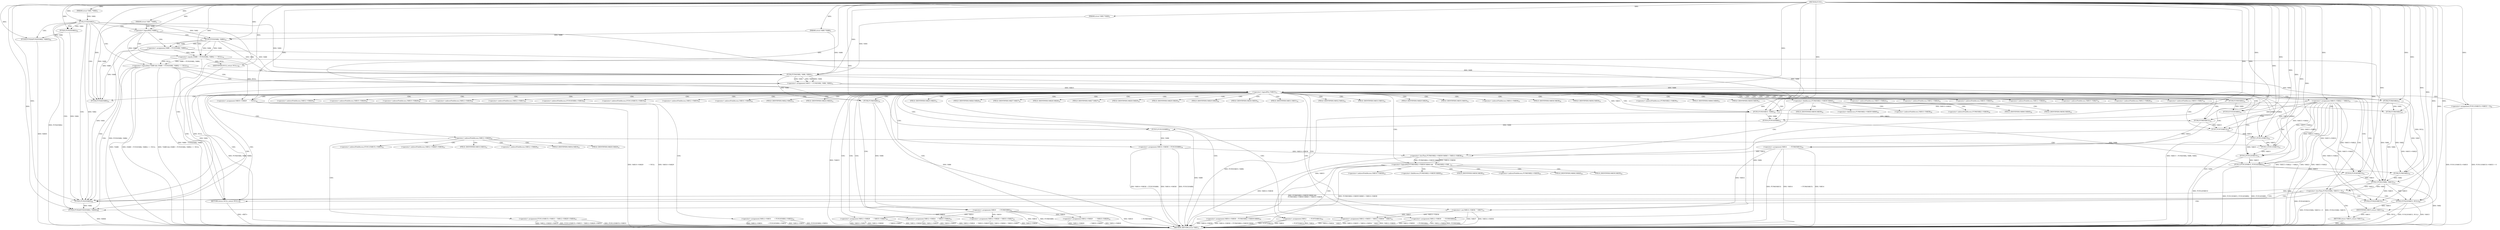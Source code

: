 digraph "FUN1" {  
"8" [label = <(METHOD,FUN1)<SUB>1</SUB>> ]
"217" [label = <(METHOD_RETURN,struct VAR1)<SUB>1</SUB>> ]
"9" [label = <(PARAM,struct VAR1 *VAR2)<SUB>1</SUB>> ]
"10" [label = <(PARAM,struct VAR3 *VAR4)<SUB>1</SUB>> ]
"11" [label = <(PARAM,struct VAR5 *VAR6)<SUB>2</SUB>> ]
"12" [label = <(PARAM,struct VAR7 *VAR8)<SUB>3</SUB>> ]
"36" [label = <(&lt;operator&gt;.assignment,VAR15 = FUN4(VAR2, VAR6, VAR4))<SUB>21</SUB>> ]
"47" [label = <(&lt;operator&gt;.assignment,VAR15-&gt;VAR22 = VAR23)<SUB>25</SUB>> ]
"52" [label = <(FUN5,FUN5(VAR15, VAR8))<SUB>26</SUB>> ]
"55" [label = <(&lt;operator&gt;.assignment,VAR14		      = FUN6(VAR15))<SUB>28</SUB>> ]
"59" [label = <(&lt;operator&gt;.assignment,VAR12		      = FUN7(VAR15))<SUB>29</SUB>> ]
"63" [label = <(&lt;operator&gt;.assignment,VAR10		      = FUN8(VAR6))<SUB>30</SUB>> ]
"67" [label = <(&lt;operator&gt;.assignment,VAR12-&gt;VAR24   = VAR10-&gt;VAR25)<SUB>31</SUB>> ]
"74" [label = <(&lt;operator&gt;.assignment,VAR12-&gt;VAR26 = VAR10-&gt;VAR27)<SUB>32</SUB>> ]
"81" [label = <(&lt;operator&gt;.assignment,VAR12-&gt;VAR28	      = VAR10-&gt;VAR27)<SUB>33</SUB>> ]
"88" [label = <(&lt;operator&gt;.assignment,VAR12-&gt;VAR29	      = VAR10-&gt;VAR29)<SUB>35</SUB>> ]
"95" [label = <(&lt;operator&gt;.assignment,VAR10-&gt;VAR29	      = NULL)<SUB>40</SUB>> ]
"100" [label = <(&lt;operator&gt;.assignment,VAR12-&gt;VAR30     = FUN9(VAR4))<SUB>41</SUB>> ]
"106" [label = <(&lt;operator&gt;.assignment,VAR12-&gt;VAR31	      = FUN10(VAR4)-&gt;VAR32)<SUB>42</SUB>> ]
"114" [label = <(&lt;operator&gt;.assignment,FUN11(VAR15)-&gt;VAR33 = 0)<SUB>43</SUB>> ]
"135" [label = <(&lt;operator&gt;.assignment,VAR12-&gt;VAR35 = VAR14-&gt;VAR36 ^ VAR37)<SUB>52</SUB>> ]
"144" [label = <(FUN12,FUN12(VAR15))<SUB>54</SUB>> ]
"146" [label = <(FUN13,FUN13(VAR15, FUN14(VAR8)))<SUB>55</SUB>> ]
"150" [label = <(&lt;operator&gt;.assignment,VAR14-&gt;VAR38 = FUN15(VAR8))<SUB>56</SUB>> ]
"185" [label = <(FUN16,FUN16(VAR15))<SUB>61</SUB>> ]
"197" [label = <(FUN23,FUN23(VAR15, NULL))<SUB>80</SUB>> ]
"200" [label = <(RETURN,return VAR15;,return VAR15;)<SUB>82</SUB>> ]
"203" [label = <(FUN24,FUN24(FUN25(VAR2), VAR45))<SUB>85</SUB>> ]
"208" [label = <(FUN26,FUN26(VAR8))<SUB>87</SUB>> ]
"211" [label = <(FUN24,FUN24(FUN25(VAR2), VAR46))<SUB>89</SUB>> ]
"215" [label = <(RETURN,return NULL;,return NULL;)<SUB>90</SUB>> ]
"19" [label = <(FUN2,FUN2(VAR2))<SUB>15</SUB>> ]
"24" [label = <(&lt;operator&gt;.logicalAnd,!VAR8 &amp;&amp; (VAR8 = FUN3(VAR2, VAR6)) == NULL)<SUB>18</SUB>> ]
"43" [label = <(&lt;operator&gt;.logicalNot,!VAR15)<SUB>22</SUB>> ]
"157" [label = <(&lt;operator&gt;.logicalAnd,FUN6(VAR2)-&gt;VAR39.VAR40 &amp;&amp;
	    FUN6(VAR2)-&gt;VAR...)<SUB>57</SUB>> ]
"188" [label = <(&lt;operator&gt;.lessThan,FUN21(VAR2, VAR15) &lt; 0)<SUB>76</SUB>> ]
"201" [label = <(IDENTIFIER,VAR15,return VAR15;)<SUB>82</SUB>> ]
"216" [label = <(IDENTIFIER,NULL,return NULL;)<SUB>90</SUB>> ]
"38" [label = <(FUN4,FUN4(VAR2, VAR6, VAR4))<SUB>21</SUB>> ]
"57" [label = <(FUN6,FUN6(VAR15))<SUB>28</SUB>> ]
"61" [label = <(FUN7,FUN7(VAR15))<SUB>29</SUB>> ]
"65" [label = <(FUN8,FUN8(VAR6))<SUB>30</SUB>> ]
"104" [label = <(FUN9,FUN9(VAR4))<SUB>41</SUB>> ]
"125" [label = <(&lt;operator&gt;.assignment,FUN11(VAR15)-&gt;VAR33 = VAR12-&gt;VAR29-&gt;VAR34)<SUB>47</SUB>> ]
"139" [label = <(&lt;operator&gt;.xor,VAR14-&gt;VAR36 ^ VAR37)<SUB>52</SUB>> ]
"148" [label = <(FUN14,FUN14(VAR8))<SUB>55</SUB>> ]
"154" [label = <(FUN15,FUN15(VAR8))<SUB>56</SUB>> ]
"175" [label = <(&lt;operator&gt;.assignment,VAR14-&gt;VAR38 = FUN6(VAR2)-&gt;VAR39.VAR40)<SUB>59</SUB>> ]
"194" [label = <(FUN22,FUN22(VAR15))<SUB>77</SUB>> ]
"204" [label = <(FUN25,FUN25(VAR2))<SUB>85</SUB>> ]
"212" [label = <(FUN25,FUN25(VAR2))<SUB>89</SUB>> ]
"25" [label = <(&lt;operator&gt;.logicalNot,!VAR8)<SUB>18</SUB>> ]
"27" [label = <(&lt;operator&gt;.equals,(VAR8 = FUN3(VAR2, VAR6)) == NULL)<SUB>18</SUB>> ]
"111" [label = <(FUN10,FUN10(VAR4))<SUB>42</SUB>> ]
"116" [label = <(FUN11,FUN11(VAR15))<SUB>43</SUB>> ]
"164" [label = <(&lt;operator&gt;.lessThan,FUN6(VAR2)-&gt;VAR39.VAR40 &lt; VAR14-&gt;VAR38)<SUB>58</SUB>> ]
"189" [label = <(FUN21,FUN21(VAR2, VAR15))<SUB>76</SUB>> ]
"28" [label = <(&lt;operator&gt;.assignment,VAR8 = FUN3(VAR2, VAR6))<SUB>18</SUB>> ]
"30" [label = <(FUN3,FUN3(VAR2, VAR6))<SUB>18</SUB>> ]
"127" [label = <(FUN11,FUN11(VAR15))<SUB>47</SUB>> ]
"160" [label = <(FUN6,FUN6(VAR2))<SUB>57</SUB>> ]
"167" [label = <(FUN6,FUN6(VAR2))<SUB>58</SUB>> ]
"181" [label = <(FUN6,FUN6(VAR2))<SUB>59</SUB>> ]
"48" [label = <(&lt;operator&gt;.indirectFieldAccess,VAR15-&gt;VAR22)<SUB>25</SUB>> ]
"68" [label = <(&lt;operator&gt;.indirectFieldAccess,VAR12-&gt;VAR24)<SUB>31</SUB>> ]
"71" [label = <(&lt;operator&gt;.indirectFieldAccess,VAR10-&gt;VAR25)<SUB>31</SUB>> ]
"75" [label = <(&lt;operator&gt;.indirectFieldAccess,VAR12-&gt;VAR26)<SUB>32</SUB>> ]
"78" [label = <(&lt;operator&gt;.indirectFieldAccess,VAR10-&gt;VAR27)<SUB>32</SUB>> ]
"82" [label = <(&lt;operator&gt;.indirectFieldAccess,VAR12-&gt;VAR28)<SUB>33</SUB>> ]
"85" [label = <(&lt;operator&gt;.indirectFieldAccess,VAR10-&gt;VAR27)<SUB>33</SUB>> ]
"89" [label = <(&lt;operator&gt;.indirectFieldAccess,VAR12-&gt;VAR29)<SUB>35</SUB>> ]
"92" [label = <(&lt;operator&gt;.indirectFieldAccess,VAR10-&gt;VAR29)<SUB>35</SUB>> ]
"96" [label = <(&lt;operator&gt;.indirectFieldAccess,VAR10-&gt;VAR29)<SUB>40</SUB>> ]
"101" [label = <(&lt;operator&gt;.indirectFieldAccess,VAR12-&gt;VAR30)<SUB>41</SUB>> ]
"107" [label = <(&lt;operator&gt;.indirectFieldAccess,VAR12-&gt;VAR31)<SUB>42</SUB>> ]
"110" [label = <(&lt;operator&gt;.indirectFieldAccess,FUN10(VAR4)-&gt;VAR32)<SUB>42</SUB>> ]
"115" [label = <(&lt;operator&gt;.indirectFieldAccess,FUN11(VAR15)-&gt;VAR33)<SUB>43</SUB>> ]
"121" [label = <(&lt;operator&gt;.indirectFieldAccess,VAR12-&gt;VAR29)<SUB>45</SUB>> ]
"136" [label = <(&lt;operator&gt;.indirectFieldAccess,VAR12-&gt;VAR35)<SUB>52</SUB>> ]
"151" [label = <(&lt;operator&gt;.indirectFieldAccess,VAR14-&gt;VAR38)<SUB>56</SUB>> ]
"50" [label = <(FIELD_IDENTIFIER,VAR22,VAR22)<SUB>25</SUB>> ]
"70" [label = <(FIELD_IDENTIFIER,VAR24,VAR24)<SUB>31</SUB>> ]
"73" [label = <(FIELD_IDENTIFIER,VAR25,VAR25)<SUB>31</SUB>> ]
"77" [label = <(FIELD_IDENTIFIER,VAR26,VAR26)<SUB>32</SUB>> ]
"80" [label = <(FIELD_IDENTIFIER,VAR27,VAR27)<SUB>32</SUB>> ]
"84" [label = <(FIELD_IDENTIFIER,VAR28,VAR28)<SUB>33</SUB>> ]
"87" [label = <(FIELD_IDENTIFIER,VAR27,VAR27)<SUB>33</SUB>> ]
"91" [label = <(FIELD_IDENTIFIER,VAR29,VAR29)<SUB>35</SUB>> ]
"94" [label = <(FIELD_IDENTIFIER,VAR29,VAR29)<SUB>35</SUB>> ]
"98" [label = <(FIELD_IDENTIFIER,VAR29,VAR29)<SUB>40</SUB>> ]
"103" [label = <(FIELD_IDENTIFIER,VAR30,VAR30)<SUB>41</SUB>> ]
"109" [label = <(FIELD_IDENTIFIER,VAR31,VAR31)<SUB>42</SUB>> ]
"113" [label = <(FIELD_IDENTIFIER,VAR32,VAR32)<SUB>42</SUB>> ]
"118" [label = <(FIELD_IDENTIFIER,VAR33,VAR33)<SUB>43</SUB>> ]
"123" [label = <(FIELD_IDENTIFIER,VAR29,VAR29)<SUB>45</SUB>> ]
"138" [label = <(FIELD_IDENTIFIER,VAR35,VAR35)<SUB>52</SUB>> ]
"140" [label = <(&lt;operator&gt;.indirectFieldAccess,VAR14-&gt;VAR36)<SUB>52</SUB>> ]
"153" [label = <(FIELD_IDENTIFIER,VAR38,VAR38)<SUB>56</SUB>> ]
"158" [label = <(&lt;operator&gt;.fieldAccess,FUN6(VAR2)-&gt;VAR39.VAR40)<SUB>57</SUB>> ]
"126" [label = <(&lt;operator&gt;.indirectFieldAccess,FUN11(VAR15)-&gt;VAR33)<SUB>47</SUB>> ]
"130" [label = <(&lt;operator&gt;.indirectFieldAccess,VAR12-&gt;VAR29-&gt;VAR34)<SUB>47</SUB>> ]
"142" [label = <(FIELD_IDENTIFIER,VAR36,VAR36)<SUB>52</SUB>> ]
"159" [label = <(&lt;operator&gt;.indirectFieldAccess,FUN6(VAR2)-&gt;VAR39)<SUB>57</SUB>> ]
"163" [label = <(FIELD_IDENTIFIER,VAR40,VAR40)<SUB>57</SUB>> ]
"165" [label = <(&lt;operator&gt;.fieldAccess,FUN6(VAR2)-&gt;VAR39.VAR40)<SUB>58</SUB>> ]
"171" [label = <(&lt;operator&gt;.indirectFieldAccess,VAR14-&gt;VAR38)<SUB>58</SUB>> ]
"176" [label = <(&lt;operator&gt;.indirectFieldAccess,VAR14-&gt;VAR38)<SUB>59</SUB>> ]
"179" [label = <(&lt;operator&gt;.fieldAccess,FUN6(VAR2)-&gt;VAR39.VAR40)<SUB>59</SUB>> ]
"129" [label = <(FIELD_IDENTIFIER,VAR33,VAR33)<SUB>47</SUB>> ]
"131" [label = <(&lt;operator&gt;.indirectFieldAccess,VAR12-&gt;VAR29)<SUB>47</SUB>> ]
"134" [label = <(FIELD_IDENTIFIER,VAR34,VAR34)<SUB>47</SUB>> ]
"162" [label = <(FIELD_IDENTIFIER,VAR39,VAR39)<SUB>57</SUB>> ]
"166" [label = <(&lt;operator&gt;.indirectFieldAccess,FUN6(VAR2)-&gt;VAR39)<SUB>58</SUB>> ]
"170" [label = <(FIELD_IDENTIFIER,VAR40,VAR40)<SUB>58</SUB>> ]
"173" [label = <(FIELD_IDENTIFIER,VAR38,VAR38)<SUB>58</SUB>> ]
"178" [label = <(FIELD_IDENTIFIER,VAR38,VAR38)<SUB>59</SUB>> ]
"180" [label = <(&lt;operator&gt;.indirectFieldAccess,FUN6(VAR2)-&gt;VAR39)<SUB>59</SUB>> ]
"184" [label = <(FIELD_IDENTIFIER,VAR40,VAR40)<SUB>59</SUB>> ]
"133" [label = <(FIELD_IDENTIFIER,VAR29,VAR29)<SUB>47</SUB>> ]
"169" [label = <(FIELD_IDENTIFIER,VAR39,VAR39)<SUB>58</SUB>> ]
"183" [label = <(FIELD_IDENTIFIER,VAR39,VAR39)<SUB>59</SUB>> ]
  "200" -> "217"  [ label = "DDG: &lt;RET&gt;"] 
  "215" -> "217"  [ label = "DDG: &lt;RET&gt;"] 
  "19" -> "217"  [ label = "DDG: FUN2(VAR2)"] 
  "24" -> "217"  [ label = "DDG: !VAR8"] 
  "28" -> "217"  [ label = "DDG: FUN3(VAR2, VAR6)"] 
  "27" -> "217"  [ label = "DDG: VAR8 = FUN3(VAR2, VAR6)"] 
  "24" -> "217"  [ label = "DDG: (VAR8 = FUN3(VAR2, VAR6)) == NULL"] 
  "24" -> "217"  [ label = "DDG: !VAR8 &amp;&amp; (VAR8 = FUN3(VAR2, VAR6)) == NULL"] 
  "36" -> "217"  [ label = "DDG: FUN4(VAR2, VAR6, VAR4)"] 
  "36" -> "217"  [ label = "DDG: VAR15 = FUN4(VAR2, VAR6, VAR4)"] 
  "43" -> "217"  [ label = "DDG: !VAR15"] 
  "47" -> "217"  [ label = "DDG: VAR15-&gt;VAR22"] 
  "47" -> "217"  [ label = "DDG: VAR15-&gt;VAR22 = VAR23"] 
  "52" -> "217"  [ label = "DDG: FUN5(VAR15, VAR8)"] 
  "55" -> "217"  [ label = "DDG: VAR14"] 
  "55" -> "217"  [ label = "DDG: FUN6(VAR15)"] 
  "55" -> "217"  [ label = "DDG: VAR14		      = FUN6(VAR15)"] 
  "59" -> "217"  [ label = "DDG: VAR12"] 
  "59" -> "217"  [ label = "DDG: FUN7(VAR15)"] 
  "59" -> "217"  [ label = "DDG: VAR12		      = FUN7(VAR15)"] 
  "63" -> "217"  [ label = "DDG: VAR10"] 
  "65" -> "217"  [ label = "DDG: VAR6"] 
  "63" -> "217"  [ label = "DDG: FUN8(VAR6)"] 
  "63" -> "217"  [ label = "DDG: VAR10		      = FUN8(VAR6)"] 
  "67" -> "217"  [ label = "DDG: VAR12-&gt;VAR24"] 
  "67" -> "217"  [ label = "DDG: VAR10-&gt;VAR25"] 
  "67" -> "217"  [ label = "DDG: VAR12-&gt;VAR24   = VAR10-&gt;VAR25"] 
  "74" -> "217"  [ label = "DDG: VAR12-&gt;VAR26"] 
  "74" -> "217"  [ label = "DDG: VAR12-&gt;VAR26 = VAR10-&gt;VAR27"] 
  "81" -> "217"  [ label = "DDG: VAR12-&gt;VAR28"] 
  "81" -> "217"  [ label = "DDG: VAR10-&gt;VAR27"] 
  "81" -> "217"  [ label = "DDG: VAR12-&gt;VAR28	      = VAR10-&gt;VAR27"] 
  "88" -> "217"  [ label = "DDG: VAR12-&gt;VAR29"] 
  "88" -> "217"  [ label = "DDG: VAR12-&gt;VAR29	      = VAR10-&gt;VAR29"] 
  "95" -> "217"  [ label = "DDG: VAR10-&gt;VAR29"] 
  "95" -> "217"  [ label = "DDG: VAR10-&gt;VAR29	      = NULL"] 
  "100" -> "217"  [ label = "DDG: VAR12-&gt;VAR30"] 
  "100" -> "217"  [ label = "DDG: FUN9(VAR4)"] 
  "100" -> "217"  [ label = "DDG: VAR12-&gt;VAR30     = FUN9(VAR4)"] 
  "106" -> "217"  [ label = "DDG: VAR12-&gt;VAR31"] 
  "111" -> "217"  [ label = "DDG: VAR4"] 
  "106" -> "217"  [ label = "DDG: FUN10(VAR4)-&gt;VAR32"] 
  "106" -> "217"  [ label = "DDG: VAR12-&gt;VAR31	      = FUN10(VAR4)-&gt;VAR32"] 
  "114" -> "217"  [ label = "DDG: FUN11(VAR15)-&gt;VAR33"] 
  "114" -> "217"  [ label = "DDG: FUN11(VAR15)-&gt;VAR33 = 0"] 
  "125" -> "217"  [ label = "DDG: FUN11(VAR15)-&gt;VAR33"] 
  "125" -> "217"  [ label = "DDG: VAR12-&gt;VAR29-&gt;VAR34"] 
  "125" -> "217"  [ label = "DDG: FUN11(VAR15)-&gt;VAR33 = VAR12-&gt;VAR29-&gt;VAR34"] 
  "135" -> "217"  [ label = "DDG: VAR12-&gt;VAR35"] 
  "139" -> "217"  [ label = "DDG: VAR14-&gt;VAR36"] 
  "135" -> "217"  [ label = "DDG: VAR14-&gt;VAR36 ^ VAR37"] 
  "135" -> "217"  [ label = "DDG: VAR12-&gt;VAR35 = VAR14-&gt;VAR36 ^ VAR37"] 
  "144" -> "217"  [ label = "DDG: FUN12(VAR15)"] 
  "146" -> "217"  [ label = "DDG: FUN14(VAR8)"] 
  "146" -> "217"  [ label = "DDG: FUN13(VAR15, FUN14(VAR8))"] 
  "150" -> "217"  [ label = "DDG: VAR14-&gt;VAR38"] 
  "154" -> "217"  [ label = "DDG: VAR8"] 
  "150" -> "217"  [ label = "DDG: FUN15(VAR8)"] 
  "150" -> "217"  [ label = "DDG: VAR14-&gt;VAR38 = FUN15(VAR8)"] 
  "164" -> "217"  [ label = "DDG: VAR14-&gt;VAR38"] 
  "157" -> "217"  [ label = "DDG: FUN6(VAR2)-&gt;VAR39.VAR40 &lt; VAR14-&gt;VAR38"] 
  "157" -> "217"  [ label = "DDG: FUN6(VAR2)-&gt;VAR39.VAR40 &amp;&amp;
	    FUN6(VAR2)-&gt;VAR39.VAR40 &lt; VAR14-&gt;VAR38"] 
  "175" -> "217"  [ label = "DDG: VAR14-&gt;VAR38"] 
  "175" -> "217"  [ label = "DDG: VAR14-&gt;VAR38 = FUN6(VAR2)-&gt;VAR39.VAR40"] 
  "185" -> "217"  [ label = "DDG: FUN16(VAR15)"] 
  "189" -> "217"  [ label = "DDG: VAR2"] 
  "188" -> "217"  [ label = "DDG: FUN21(VAR2, VAR15)"] 
  "188" -> "217"  [ label = "DDG: FUN21(VAR2, VAR15) &lt; 0"] 
  "197" -> "217"  [ label = "DDG: VAR15"] 
  "197" -> "217"  [ label = "DDG: NULL"] 
  "197" -> "217"  [ label = "DDG: FUN23(VAR15, NULL)"] 
  "211" -> "217"  [ label = "DDG: VAR46"] 
  "47" -> "217"  [ label = "DDG: VAR23"] 
  "203" -> "217"  [ label = "DDG: VAR45"] 
  "139" -> "217"  [ label = "DDG: VAR37"] 
  "8" -> "9"  [ label = "DDG: "] 
  "8" -> "10"  [ label = "DDG: "] 
  "8" -> "11"  [ label = "DDG: "] 
  "8" -> "12"  [ label = "DDG: "] 
  "38" -> "36"  [ label = "DDG: VAR2"] 
  "38" -> "36"  [ label = "DDG: VAR6"] 
  "38" -> "36"  [ label = "DDG: VAR4"] 
  "8" -> "47"  [ label = "DDG: "] 
  "57" -> "55"  [ label = "DDG: VAR15"] 
  "61" -> "59"  [ label = "DDG: VAR15"] 
  "65" -> "63"  [ label = "DDG: VAR6"] 
  "63" -> "67"  [ label = "DDG: VAR10"] 
  "63" -> "74"  [ label = "DDG: VAR10"] 
  "63" -> "81"  [ label = "DDG: VAR10"] 
  "63" -> "88"  [ label = "DDG: VAR10"] 
  "27" -> "95"  [ label = "DDG: NULL"] 
  "8" -> "95"  [ label = "DDG: "] 
  "104" -> "100"  [ label = "DDG: VAR4"] 
  "8" -> "114"  [ label = "DDG: "] 
  "139" -> "135"  [ label = "DDG: VAR14-&gt;VAR36"] 
  "139" -> "135"  [ label = "DDG: VAR37"] 
  "154" -> "150"  [ label = "DDG: VAR8"] 
  "201" -> "200"  [ label = "DDG: VAR15"] 
  "216" -> "215"  [ label = "DDG: NULL"] 
  "43" -> "52"  [ label = "DDG: VAR15"] 
  "47" -> "52"  [ label = "DDG: VAR15-&gt;VAR22"] 
  "8" -> "52"  [ label = "DDG: "] 
  "25" -> "52"  [ label = "DDG: VAR8"] 
  "28" -> "52"  [ label = "DDG: VAR8"] 
  "47" -> "144"  [ label = "DDG: VAR15-&gt;VAR22"] 
  "116" -> "144"  [ label = "DDG: VAR15"] 
  "127" -> "144"  [ label = "DDG: VAR15"] 
  "8" -> "144"  [ label = "DDG: "] 
  "47" -> "146"  [ label = "DDG: VAR15-&gt;VAR22"] 
  "144" -> "146"  [ label = "DDG: VAR15"] 
  "8" -> "146"  [ label = "DDG: "] 
  "148" -> "146"  [ label = "DDG: VAR8"] 
  "47" -> "185"  [ label = "DDG: VAR15-&gt;VAR22"] 
  "146" -> "185"  [ label = "DDG: VAR15"] 
  "8" -> "185"  [ label = "DDG: "] 
  "47" -> "197"  [ label = "DDG: VAR15-&gt;VAR22"] 
  "189" -> "197"  [ label = "DDG: VAR15"] 
  "8" -> "197"  [ label = "DDG: "] 
  "27" -> "197"  [ label = "DDG: NULL"] 
  "47" -> "201"  [ label = "DDG: VAR15-&gt;VAR22"] 
  "197" -> "201"  [ label = "DDG: VAR15"] 
  "8" -> "201"  [ label = "DDG: "] 
  "204" -> "203"  [ label = "DDG: VAR2"] 
  "8" -> "203"  [ label = "DDG: "] 
  "12" -> "208"  [ label = "DDG: VAR8"] 
  "25" -> "208"  [ label = "DDG: VAR8"] 
  "28" -> "208"  [ label = "DDG: VAR8"] 
  "8" -> "208"  [ label = "DDG: "] 
  "212" -> "211"  [ label = "DDG: VAR2"] 
  "8" -> "211"  [ label = "DDG: "] 
  "27" -> "216"  [ label = "DDG: NULL"] 
  "8" -> "216"  [ label = "DDG: "] 
  "9" -> "19"  [ label = "DDG: VAR2"] 
  "8" -> "19"  [ label = "DDG: "] 
  "25" -> "24"  [ label = "DDG: VAR8"] 
  "27" -> "24"  [ label = "DDG: VAR8 = FUN3(VAR2, VAR6)"] 
  "27" -> "24"  [ label = "DDG: NULL"] 
  "19" -> "38"  [ label = "DDG: VAR2"] 
  "30" -> "38"  [ label = "DDG: VAR2"] 
  "8" -> "38"  [ label = "DDG: "] 
  "11" -> "38"  [ label = "DDG: VAR6"] 
  "30" -> "38"  [ label = "DDG: VAR6"] 
  "10" -> "38"  [ label = "DDG: VAR4"] 
  "36" -> "43"  [ label = "DDG: VAR15"] 
  "8" -> "43"  [ label = "DDG: "] 
  "47" -> "57"  [ label = "DDG: VAR15-&gt;VAR22"] 
  "52" -> "57"  [ label = "DDG: VAR15"] 
  "8" -> "57"  [ label = "DDG: "] 
  "47" -> "61"  [ label = "DDG: VAR15-&gt;VAR22"] 
  "57" -> "61"  [ label = "DDG: VAR15"] 
  "8" -> "61"  [ label = "DDG: "] 
  "38" -> "65"  [ label = "DDG: VAR6"] 
  "8" -> "65"  [ label = "DDG: "] 
  "38" -> "104"  [ label = "DDG: VAR4"] 
  "8" -> "104"  [ label = "DDG: "] 
  "55" -> "139"  [ label = "DDG: VAR14"] 
  "8" -> "139"  [ label = "DDG: "] 
  "52" -> "148"  [ label = "DDG: VAR8"] 
  "8" -> "148"  [ label = "DDG: "] 
  "148" -> "154"  [ label = "DDG: VAR8"] 
  "8" -> "154"  [ label = "DDG: "] 
  "164" -> "157"  [ label = "DDG: FUN6(VAR2)-&gt;VAR39.VAR40"] 
  "164" -> "157"  [ label = "DDG: VAR14-&gt;VAR38"] 
  "189" -> "188"  [ label = "DDG: VAR2"] 
  "189" -> "188"  [ label = "DDG: VAR15"] 
  "8" -> "188"  [ label = "DDG: "] 
  "19" -> "204"  [ label = "DDG: VAR2"] 
  "8" -> "204"  [ label = "DDG: "] 
  "19" -> "212"  [ label = "DDG: VAR2"] 
  "30" -> "212"  [ label = "DDG: VAR2"] 
  "38" -> "212"  [ label = "DDG: VAR2"] 
  "189" -> "212"  [ label = "DDG: VAR2"] 
  "204" -> "212"  [ label = "DDG: VAR2"] 
  "8" -> "212"  [ label = "DDG: "] 
  "12" -> "25"  [ label = "DDG: VAR8"] 
  "8" -> "25"  [ label = "DDG: "] 
  "28" -> "27"  [ label = "DDG: VAR8"] 
  "30" -> "27"  [ label = "DDG: VAR2"] 
  "30" -> "27"  [ label = "DDG: VAR6"] 
  "8" -> "27"  [ label = "DDG: "] 
  "104" -> "111"  [ label = "DDG: VAR4"] 
  "8" -> "111"  [ label = "DDG: "] 
  "47" -> "116"  [ label = "DDG: VAR15-&gt;VAR22"] 
  "61" -> "116"  [ label = "DDG: VAR15"] 
  "8" -> "116"  [ label = "DDG: "] 
  "55" -> "164"  [ label = "DDG: VAR14"] 
  "150" -> "164"  [ label = "DDG: VAR14-&gt;VAR38"] 
  "160" -> "189"  [ label = "DDG: VAR2"] 
  "167" -> "189"  [ label = "DDG: VAR2"] 
  "181" -> "189"  [ label = "DDG: VAR2"] 
  "8" -> "189"  [ label = "DDG: "] 
  "47" -> "189"  [ label = "DDG: VAR15-&gt;VAR22"] 
  "185" -> "189"  [ label = "DDG: VAR15"] 
  "47" -> "194"  [ label = "DDG: VAR15-&gt;VAR22"] 
  "189" -> "194"  [ label = "DDG: VAR15"] 
  "8" -> "194"  [ label = "DDG: "] 
  "30" -> "28"  [ label = "DDG: VAR2"] 
  "30" -> "28"  [ label = "DDG: VAR6"] 
  "19" -> "30"  [ label = "DDG: VAR2"] 
  "8" -> "30"  [ label = "DDG: "] 
  "11" -> "30"  [ label = "DDG: VAR6"] 
  "47" -> "127"  [ label = "DDG: VAR15-&gt;VAR22"] 
  "116" -> "127"  [ label = "DDG: VAR15"] 
  "8" -> "127"  [ label = "DDG: "] 
  "38" -> "160"  [ label = "DDG: VAR2"] 
  "8" -> "160"  [ label = "DDG: "] 
  "160" -> "167"  [ label = "DDG: VAR2"] 
  "8" -> "167"  [ label = "DDG: "] 
  "160" -> "181"  [ label = "DDG: VAR2"] 
  "167" -> "181"  [ label = "DDG: VAR2"] 
  "8" -> "181"  [ label = "DDG: "] 
  "19" -> "25"  [ label = "CDG: "] 
  "19" -> "215"  [ label = "CDG: "] 
  "19" -> "204"  [ label = "CDG: "] 
  "19" -> "208"  [ label = "CDG: "] 
  "19" -> "212"  [ label = "CDG: "] 
  "19" -> "24"  [ label = "CDG: "] 
  "19" -> "211"  [ label = "CDG: "] 
  "19" -> "203"  [ label = "CDG: "] 
  "24" -> "38"  [ label = "CDG: "] 
  "24" -> "215"  [ label = "CDG: "] 
  "24" -> "212"  [ label = "CDG: "] 
  "24" -> "43"  [ label = "CDG: "] 
  "24" -> "36"  [ label = "CDG: "] 
  "24" -> "211"  [ label = "CDG: "] 
  "43" -> "107"  [ label = "CDG: "] 
  "43" -> "94"  [ label = "CDG: "] 
  "43" -> "115"  [ label = "CDG: "] 
  "43" -> "68"  [ label = "CDG: "] 
  "43" -> "73"  [ label = "CDG: "] 
  "43" -> "96"  [ label = "CDG: "] 
  "43" -> "77"  [ label = "CDG: "] 
  "43" -> "188"  [ label = "CDG: "] 
  "43" -> "57"  [ label = "CDG: "] 
  "43" -> "98"  [ label = "CDG: "] 
  "43" -> "113"  [ label = "CDG: "] 
  "43" -> "136"  [ label = "CDG: "] 
  "43" -> "75"  [ label = "CDG: "] 
  "43" -> "154"  [ label = "CDG: "] 
  "43" -> "52"  [ label = "CDG: "] 
  "43" -> "146"  [ label = "CDG: "] 
  "43" -> "81"  [ label = "CDG: "] 
  "43" -> "84"  [ label = "CDG: "] 
  "43" -> "163"  [ label = "CDG: "] 
  "43" -> "114"  [ label = "CDG: "] 
  "43" -> "85"  [ label = "CDG: "] 
  "43" -> "215"  [ label = "CDG: "] 
  "43" -> "103"  [ label = "CDG: "] 
  "43" -> "67"  [ label = "CDG: "] 
  "43" -> "150"  [ label = "CDG: "] 
  "43" -> "185"  [ label = "CDG: "] 
  "43" -> "151"  [ label = "CDG: "] 
  "43" -> "104"  [ label = "CDG: "] 
  "43" -> "74"  [ label = "CDG: "] 
  "43" -> "189"  [ label = "CDG: "] 
  "43" -> "121"  [ label = "CDG: "] 
  "43" -> "95"  [ label = "CDG: "] 
  "43" -> "92"  [ label = "CDG: "] 
  "43" -> "162"  [ label = "CDG: "] 
  "43" -> "153"  [ label = "CDG: "] 
  "43" -> "50"  [ label = "CDG: "] 
  "43" -> "59"  [ label = "CDG: "] 
  "43" -> "87"  [ label = "CDG: "] 
  "43" -> "144"  [ label = "CDG: "] 
  "43" -> "91"  [ label = "CDG: "] 
  "43" -> "138"  [ label = "CDG: "] 
  "43" -> "208"  [ label = "CDG: "] 
  "43" -> "101"  [ label = "CDG: "] 
  "43" -> "148"  [ label = "CDG: "] 
  "43" -> "212"  [ label = "CDG: "] 
  "43" -> "80"  [ label = "CDG: "] 
  "43" -> "61"  [ label = "CDG: "] 
  "43" -> "118"  [ label = "CDG: "] 
  "43" -> "100"  [ label = "CDG: "] 
  "43" -> "88"  [ label = "CDG: "] 
  "43" -> "70"  [ label = "CDG: "] 
  "43" -> "139"  [ label = "CDG: "] 
  "43" -> "158"  [ label = "CDG: "] 
  "43" -> "111"  [ label = "CDG: "] 
  "43" -> "47"  [ label = "CDG: "] 
  "43" -> "160"  [ label = "CDG: "] 
  "43" -> "48"  [ label = "CDG: "] 
  "43" -> "89"  [ label = "CDG: "] 
  "43" -> "116"  [ label = "CDG: "] 
  "43" -> "142"  [ label = "CDG: "] 
  "43" -> "123"  [ label = "CDG: "] 
  "43" -> "106"  [ label = "CDG: "] 
  "43" -> "65"  [ label = "CDG: "] 
  "43" -> "157"  [ label = "CDG: "] 
  "43" -> "159"  [ label = "CDG: "] 
  "43" -> "82"  [ label = "CDG: "] 
  "43" -> "140"  [ label = "CDG: "] 
  "43" -> "71"  [ label = "CDG: "] 
  "43" -> "211"  [ label = "CDG: "] 
  "43" -> "135"  [ label = "CDG: "] 
  "43" -> "110"  [ label = "CDG: "] 
  "43" -> "63"  [ label = "CDG: "] 
  "43" -> "55"  [ label = "CDG: "] 
  "43" -> "78"  [ label = "CDG: "] 
  "43" -> "109"  [ label = "CDG: "] 
  "121" -> "131"  [ label = "CDG: "] 
  "121" -> "129"  [ label = "CDG: "] 
  "121" -> "134"  [ label = "CDG: "] 
  "121" -> "130"  [ label = "CDG: "] 
  "121" -> "127"  [ label = "CDG: "] 
  "121" -> "126"  [ label = "CDG: "] 
  "121" -> "125"  [ label = "CDG: "] 
  "121" -> "133"  [ label = "CDG: "] 
  "157" -> "179"  [ label = "CDG: "] 
  "157" -> "178"  [ label = "CDG: "] 
  "157" -> "181"  [ label = "CDG: "] 
  "157" -> "184"  [ label = "CDG: "] 
  "157" -> "180"  [ label = "CDG: "] 
  "157" -> "183"  [ label = "CDG: "] 
  "157" -> "176"  [ label = "CDG: "] 
  "157" -> "175"  [ label = "CDG: "] 
  "188" -> "215"  [ label = "CDG: "] 
  "188" -> "197"  [ label = "CDG: "] 
  "188" -> "212"  [ label = "CDG: "] 
  "188" -> "194"  [ label = "CDG: "] 
  "188" -> "200"  [ label = "CDG: "] 
  "188" -> "211"  [ label = "CDG: "] 
  "25" -> "30"  [ label = "CDG: "] 
  "25" -> "27"  [ label = "CDG: "] 
  "25" -> "28"  [ label = "CDG: "] 
  "158" -> "167"  [ label = "CDG: "] 
  "158" -> "169"  [ label = "CDG: "] 
  "158" -> "170"  [ label = "CDG: "] 
  "158" -> "173"  [ label = "CDG: "] 
  "158" -> "164"  [ label = "CDG: "] 
  "158" -> "171"  [ label = "CDG: "] 
  "158" -> "166"  [ label = "CDG: "] 
  "158" -> "165"  [ label = "CDG: "] 
}
